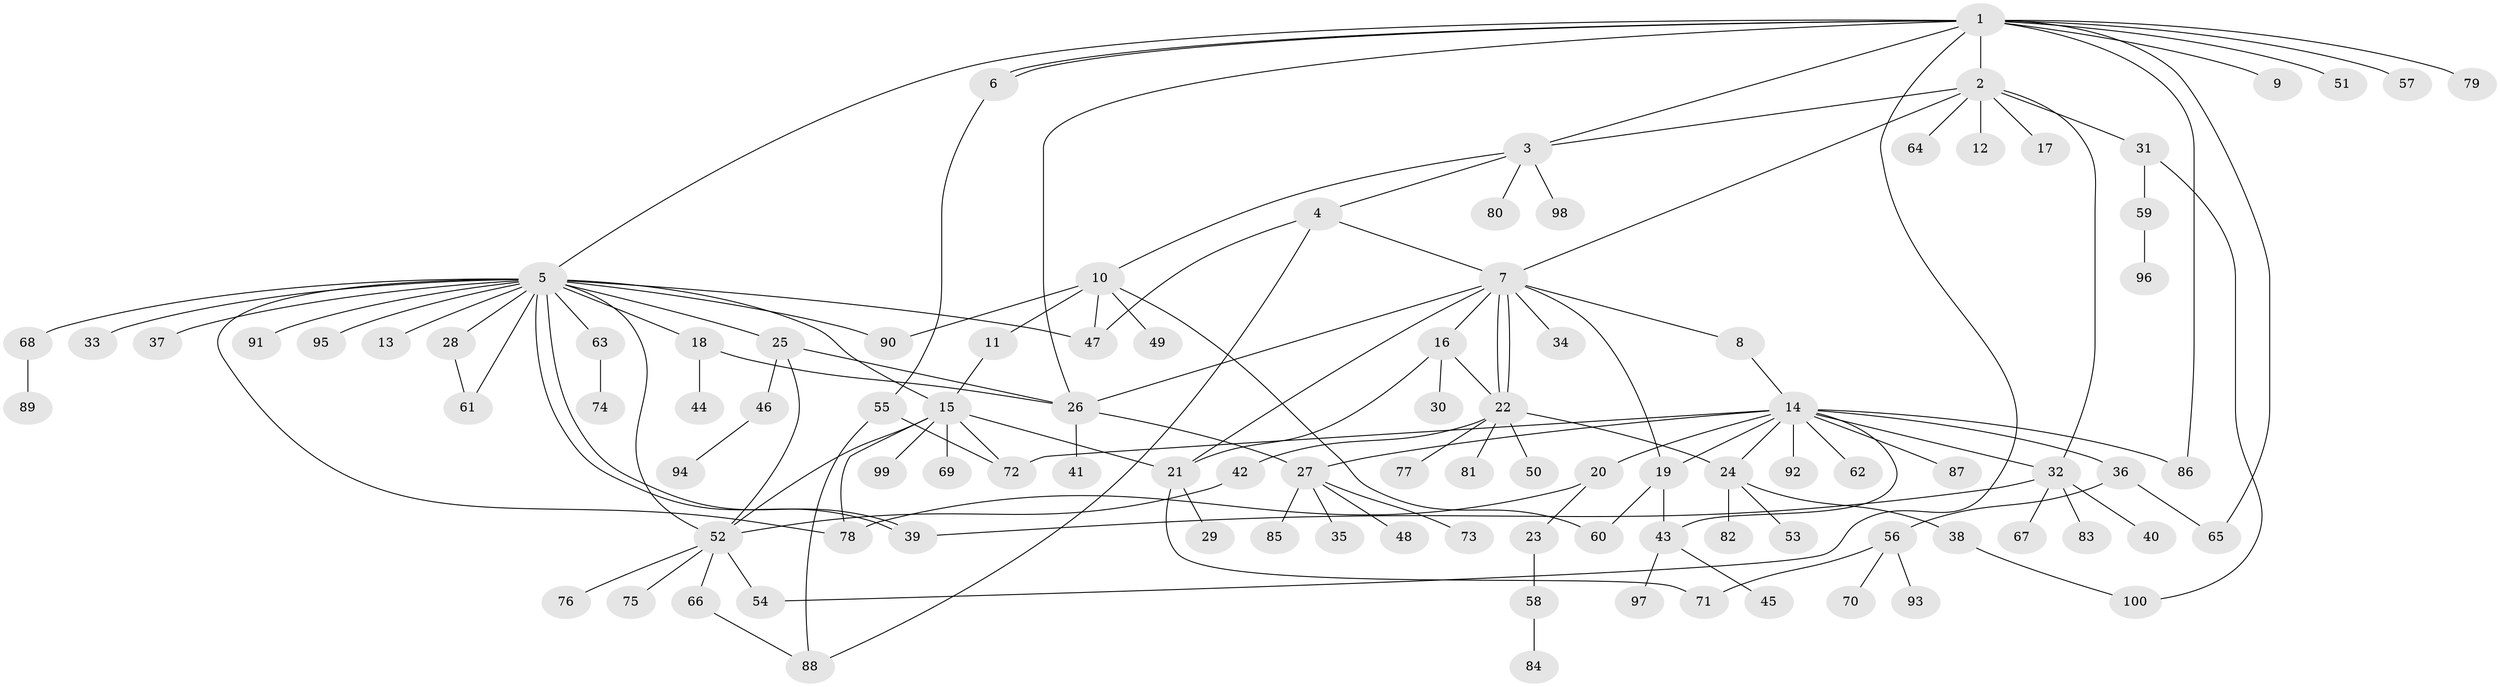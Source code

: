 // coarse degree distribution, {1: 0.84, 2: 0.04, 4: 0.06, 25: 0.02, 16: 0.02, 5: 0.02}
// Generated by graph-tools (version 1.1) at 2025/50/03/04/25 21:50:29]
// undirected, 100 vertices, 136 edges
graph export_dot {
graph [start="1"]
  node [color=gray90,style=filled];
  1;
  2;
  3;
  4;
  5;
  6;
  7;
  8;
  9;
  10;
  11;
  12;
  13;
  14;
  15;
  16;
  17;
  18;
  19;
  20;
  21;
  22;
  23;
  24;
  25;
  26;
  27;
  28;
  29;
  30;
  31;
  32;
  33;
  34;
  35;
  36;
  37;
  38;
  39;
  40;
  41;
  42;
  43;
  44;
  45;
  46;
  47;
  48;
  49;
  50;
  51;
  52;
  53;
  54;
  55;
  56;
  57;
  58;
  59;
  60;
  61;
  62;
  63;
  64;
  65;
  66;
  67;
  68;
  69;
  70;
  71;
  72;
  73;
  74;
  75;
  76;
  77;
  78;
  79;
  80;
  81;
  82;
  83;
  84;
  85;
  86;
  87;
  88;
  89;
  90;
  91;
  92;
  93;
  94;
  95;
  96;
  97;
  98;
  99;
  100;
  1 -- 2;
  1 -- 3;
  1 -- 5;
  1 -- 6;
  1 -- 6;
  1 -- 9;
  1 -- 26;
  1 -- 51;
  1 -- 54;
  1 -- 57;
  1 -- 65;
  1 -- 79;
  1 -- 86;
  2 -- 3;
  2 -- 7;
  2 -- 12;
  2 -- 17;
  2 -- 31;
  2 -- 32;
  2 -- 64;
  3 -- 4;
  3 -- 10;
  3 -- 80;
  3 -- 98;
  4 -- 7;
  4 -- 47;
  4 -- 88;
  5 -- 13;
  5 -- 15;
  5 -- 18;
  5 -- 25;
  5 -- 28;
  5 -- 33;
  5 -- 37;
  5 -- 39;
  5 -- 39;
  5 -- 47;
  5 -- 52;
  5 -- 61;
  5 -- 63;
  5 -- 68;
  5 -- 78;
  5 -- 90;
  5 -- 91;
  5 -- 95;
  6 -- 55;
  7 -- 8;
  7 -- 16;
  7 -- 19;
  7 -- 21;
  7 -- 22;
  7 -- 22;
  7 -- 26;
  7 -- 34;
  8 -- 14;
  10 -- 11;
  10 -- 47;
  10 -- 49;
  10 -- 60;
  10 -- 90;
  11 -- 15;
  14 -- 19;
  14 -- 20;
  14 -- 24;
  14 -- 27;
  14 -- 32;
  14 -- 36;
  14 -- 43;
  14 -- 62;
  14 -- 72;
  14 -- 86;
  14 -- 87;
  14 -- 92;
  15 -- 21;
  15 -- 52;
  15 -- 69;
  15 -- 72;
  15 -- 78;
  15 -- 99;
  16 -- 21;
  16 -- 22;
  16 -- 30;
  18 -- 26;
  18 -- 44;
  19 -- 43;
  19 -- 60;
  20 -- 23;
  20 -- 78;
  21 -- 29;
  21 -- 71;
  22 -- 24;
  22 -- 42;
  22 -- 50;
  22 -- 77;
  22 -- 81;
  23 -- 58;
  24 -- 38;
  24 -- 53;
  24 -- 82;
  25 -- 26;
  25 -- 46;
  25 -- 52;
  26 -- 27;
  26 -- 41;
  27 -- 35;
  27 -- 48;
  27 -- 73;
  27 -- 85;
  28 -- 61;
  31 -- 59;
  31 -- 100;
  32 -- 39;
  32 -- 40;
  32 -- 67;
  32 -- 83;
  36 -- 56;
  36 -- 65;
  38 -- 100;
  42 -- 52;
  43 -- 45;
  43 -- 97;
  46 -- 94;
  52 -- 54;
  52 -- 66;
  52 -- 75;
  52 -- 76;
  55 -- 72;
  55 -- 88;
  56 -- 70;
  56 -- 71;
  56 -- 93;
  58 -- 84;
  59 -- 96;
  63 -- 74;
  66 -- 88;
  68 -- 89;
}
